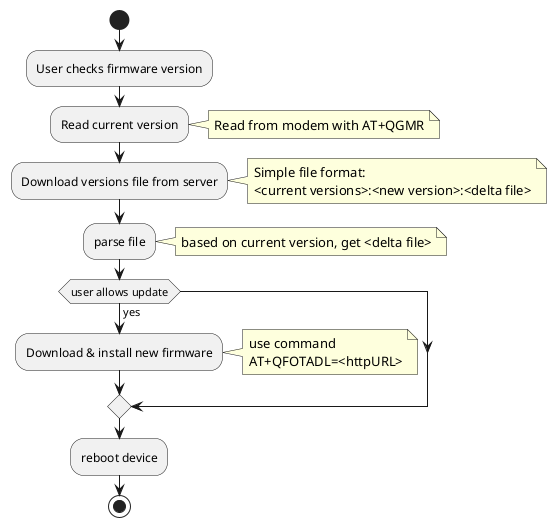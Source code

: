 @startuml
start
:User checks firmware version;
:Read current version;
note right
    Read from modem with AT+QGMR
end note
:Download versions file from server;
note right
    Simple file format:
    <current versions>:<new version>:<delta file>
end note
:parse file;
note right
    based on current version, get <delta file>
end note
if (user allows update) then (yes)
    :Download & install new firmware;
    note right
        use command
        AT+QFOTADL=<httpURL>
    end note
endif
:reboot device;
stop
@enduml
